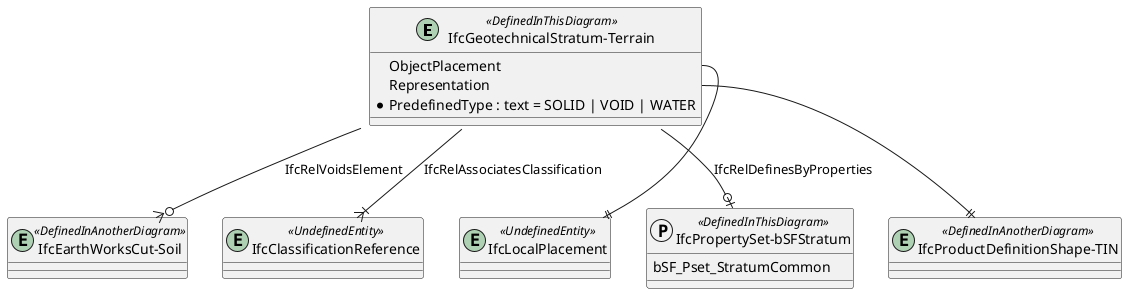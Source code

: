 @startuml 


entity "IfcGeotechnicalStratum-Terrain" <<DefinedInThisDiagram>>
{
  ObjectPlacement
  Representation
  *PredefinedType : text = SOLID | VOID | WATER
}

entity "IfcEarthWorksCut-Soil" <<DefinedInAnotherDiagram>>

entity IfcClassificationReference <<UndefinedEntity>>
"IfcGeotechnicalStratum-Terrain" --|{ IfcClassificationReference : IfcRelAssociatesClassification

entity IfcLocalPlacement <<UndefinedEntity>>
"IfcGeotechnicalStratum-Terrain::ObjectPlacement" --|| IfcLocalPlacement

protocol "IfcPropertySet-bSFStratum" <<DefinedInThisDiagram>>
{
    bSF_Pset_StratumCommon
}

"IfcGeotechnicalStratum-Terrain" --o| "IfcPropertySet-bSFStratum" : IfcRelDefinesByProperties
entity "IfcProductDefinitionShape-TIN" <<DefinedInAnotherDiagram>>
"IfcGeotechnicalStratum-Terrain::Representation" --|| "IfcProductDefinitionShape-TIN"

"IfcGeotechnicalStratum-Terrain" --o{ "IfcEarthWorksCut-Soil": IfcRelVoidsElement

@enduml
